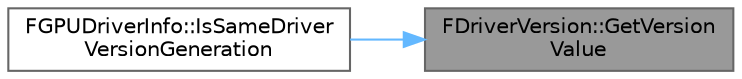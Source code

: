 digraph "FDriverVersion::GetVersionValue"
{
 // INTERACTIVE_SVG=YES
 // LATEX_PDF_SIZE
  bgcolor="transparent";
  edge [fontname=Helvetica,fontsize=10,labelfontname=Helvetica,labelfontsize=10];
  node [fontname=Helvetica,fontsize=10,shape=box,height=0.2,width=0.4];
  rankdir="RL";
  Node1 [id="Node000001",label="FDriverVersion::GetVersion\lValue",height=0.2,width=0.4,color="gray40", fillcolor="grey60", style="filled", fontcolor="black",tooltip=" "];
  Node1 -> Node2 [id="edge1_Node000001_Node000002",dir="back",color="steelblue1",style="solid",tooltip=" "];
  Node2 [id="Node000002",label="FGPUDriverInfo::IsSameDriver\lVersionGeneration",height=0.2,width=0.4,color="grey40", fillcolor="white", style="filled",URL="$dd/d21/structFGPUDriverInfo.html#ac3f44a412a13f6bc21eb02cd59b752ea",tooltip=" "];
}
